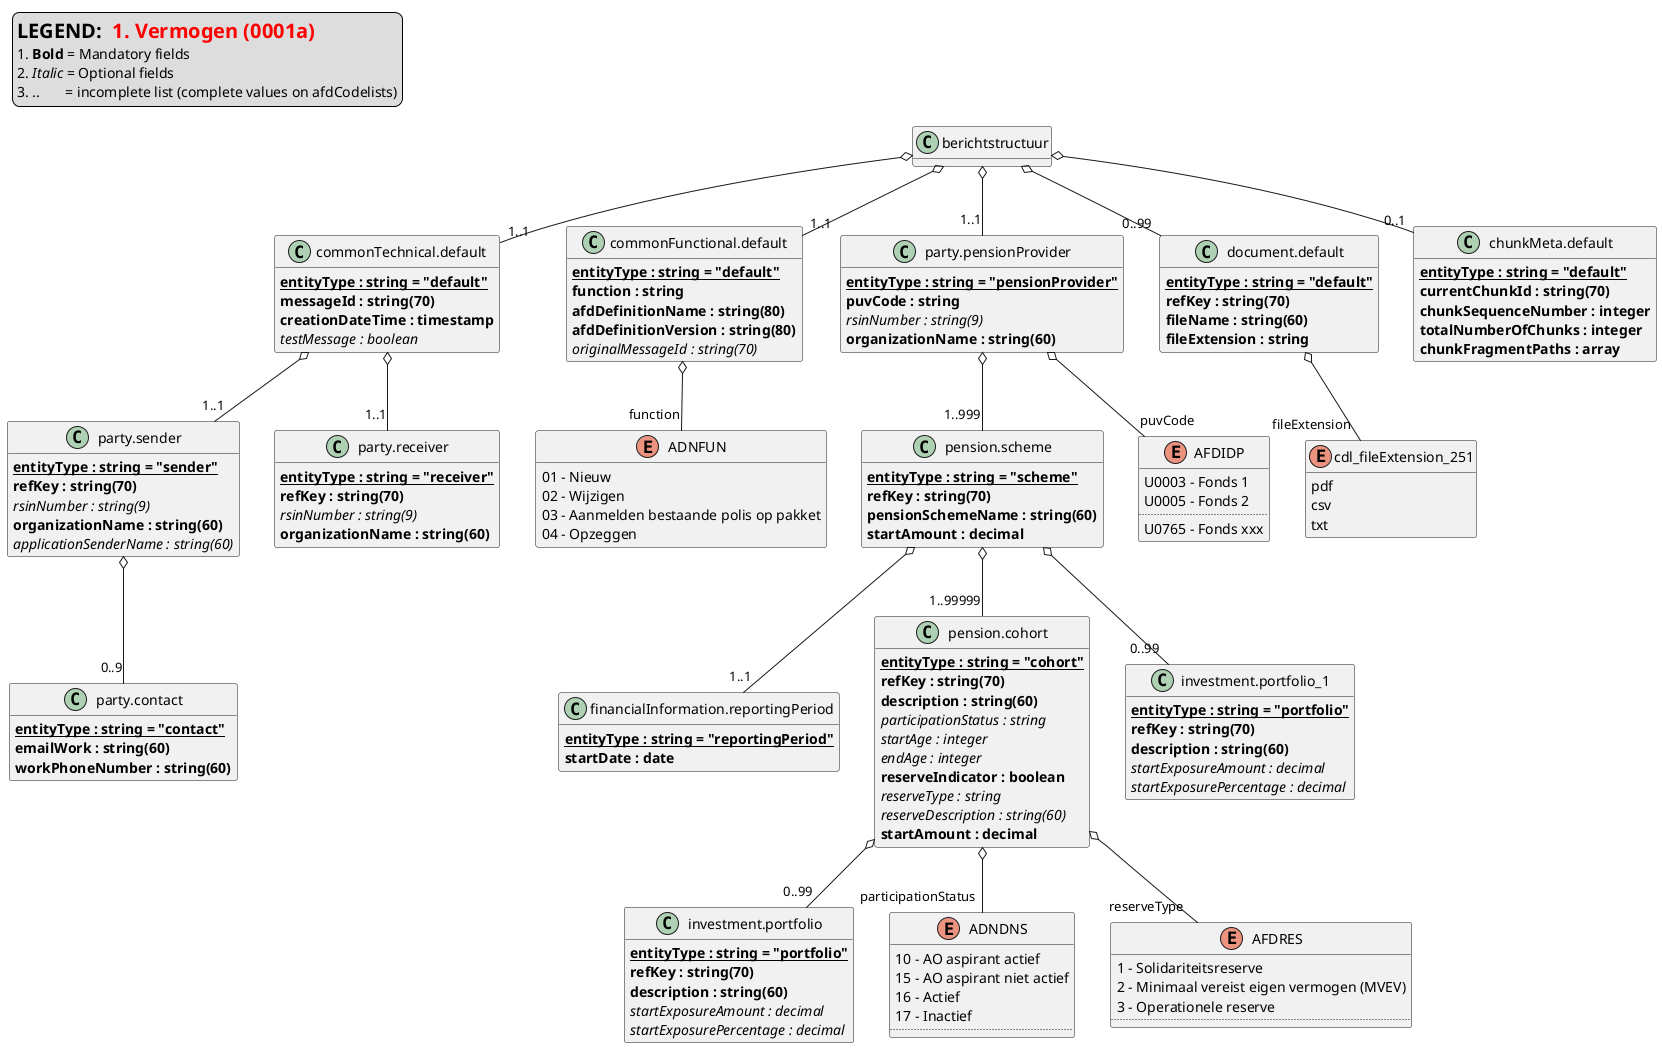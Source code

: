 @startuml
hide methods
set separator none

legend top left
<size:20><b>LEGEND: </b> <color:red><b>1. Vermogen (0001a)</b></color></size>
1. <b>Bold</b> = Mandatory fields
2. <i>Italic</i> = Optional fields
3. ..       = incomplete list (complete values on afdCodelists)
end legend

class berichtstructuur {}

class commonTechnical.default {
    {static} **entityType : string = "default"**
    {field} **messageId : string(70)**
    {field} **creationDateTime : timestamp**
    {field} <i>testMessage : boolean</i>
}

class party.sender {
    {static} **entityType : string = "sender"**
    {field} **refKey : string(70)**
    {field} <i>rsinNumber : string(9)</i>
    {field} **organizationName : string(60)**
    {field} <i>applicationSenderName : string(60)</i>
}

class party.contact {
    {static} **entityType : string = "contact"**
    {field} **emailWork : string(60)**
    {field} **workPhoneNumber : string(60)**
}

class party.receiver {
    {static} **entityType : string = "receiver"**
    {field} **refKey : string(70)**
    {field} <i>rsinNumber : string(9)</i>
    {field} **organizationName : string(60)**
}

class commonFunctional.default {
    {static} **entityType : string = "default"**
    {field} **function : string**
    {field} **afdDefinitionName : string(80)**
    {field} **afdDefinitionVersion : string(80)**
    {field} <i>originalMessageId : string(70)</i>
}

class party.pensionProvider {
    {static} **entityType : string = "pensionProvider"**
    {field} **puvCode : string**
    {field} <i>rsinNumber : string(9)</i>
    {field} **organizationName : string(60)**
}

class pension.scheme {
    {static} **entityType : string = "scheme"**
    {field} **refKey : string(70)**
    {field} **pensionSchemeName : string(60)**
    {field} **startAmount : decimal**
}

class financialInformation.reportingPeriod {
    {static} **entityType : string = "reportingPeriod"**
    {field} **startDate : date**
}

class pension.cohort {
    {static} **entityType : string = "cohort"**
    {field} **refKey : string(70)**
    {field} **description : string(60)**
    {field} <i>participationStatus : string</i>
    {field} <i>startAge : integer</i>
    {field} <i>endAge : integer</i>
    {field} **reserveIndicator : boolean**
    {field} <i>reserveType : string</i>
    {field} <i>reserveDescription : string(60)</i>
    {field} **startAmount : decimal**
}

class investment.portfolio {
    {static} **entityType : string = "portfolio"**
    {field} **refKey : string(70)**
    {field} **description : string(60)**
    {field} <i>startExposureAmount : decimal</i>
    {field} <i>startExposurePercentage : decimal</i>
}

class investment.portfolio_1 {
    {static} **entityType : string = "portfolio"**
    {field} **refKey : string(70)**
    {field} **description : string(60)**
    {field} <i>startExposureAmount : decimal</i>
    {field} <i>startExposurePercentage : decimal</i>
}

class document.default {
    {static} **entityType : string = "default"**
    {field} **refKey : string(70)**
    {field} **fileName : string(60)**
    {field} **fileExtension : string**
}

class chunkMeta.default {
    {static} **entityType : string = "default"**
    {field} **currentChunkId : string(70)**
    {field} **chunkSequenceNumber : integer**
    {field} **totalNumberOfChunks : integer**
    {field} **chunkFragmentPaths : array**
}

enum ADNDNS {
    10 - AO aspirant actief
    15 - AO aspirant niet actief
    16 - Actief
    17 - Inactief
    ..
}


enum ADNFUN {
    01 - Nieuw
    02 - Wijzigen
    03 - Aanmelden bestaande polis op pakket
    04 - Opzeggen
}


enum AFDIDP {
    U0003 - Fonds 1
    U0005 - Fonds 2
    ..
    U0765 - Fonds xxx
}


enum AFDRES {
    1 - Solidariteitsreserve
    2 - Minimaal vereist eigen vermogen (MVEV)
    3 - Operationele reserve
    ..
}


enum cdl_fileExtension_251 {
    pdf
    csv
    txt
}


berichtstructuur o-- "0..1" chunkMeta.default
berichtstructuur o-- "1..1" commonFunctional.default
berichtstructuur o-- "1..1" commonTechnical.default
berichtstructuur o-- "0..99" document.default
berichtstructuur o-- "1..1" party.pensionProvider
commonTechnical.default o-- "1..1" party.receiver
commonTechnical.default o-- "1..1" party.sender
party.pensionProvider o-- "1..999" pension.scheme
party.sender o-- "0..9" party.contact
pension.cohort o-- "0..99" investment.portfolio
pension.scheme o-- "1..1" financialInformation.reportingPeriod
pension.scheme o-- "0..99" investment.portfolio_1
pension.scheme o-- "1..99999" pension.cohort
commonFunctional.default o-- "function" ADNFUN
document.default o-- "fileExtension" cdl_fileExtension_251
party.pensionProvider o-- "puvCode" AFDIDP
pension.cohort o-- "participationStatus" ADNDNS
pension.cohort o-- "reserveType" AFDRES
@enduml